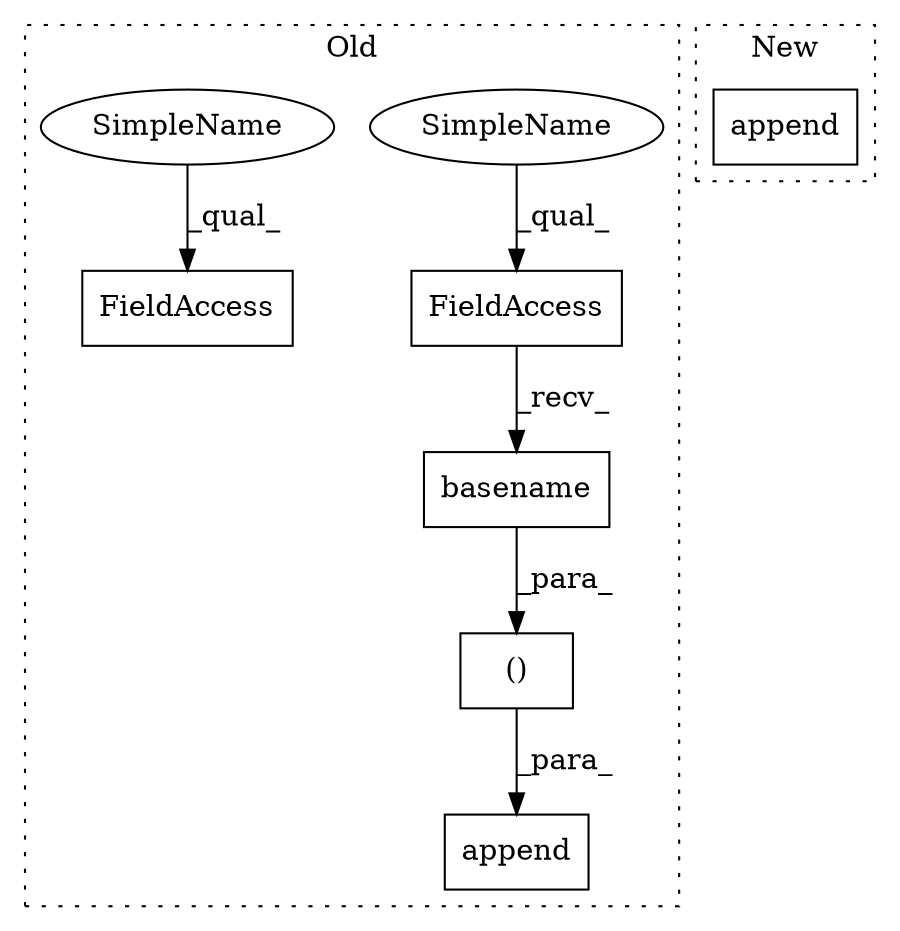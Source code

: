 digraph G {
subgraph cluster0 {
1 [label="basename" a="32" s="14131,14141" l="9,1" shape="box"];
3 [label="FieldAccess" a="22" s="14123" l="7" shape="box"];
4 [label="FieldAccess" a="22" s="14102" l="7" shape="box"];
5 [label="append" a="32" s="14088,14157" l="14,2" shape="box"];
6 [label="()" a="106" s="14102" l="55" shape="box"];
7 [label="SimpleName" a="42" s="14123" l="2" shape="ellipse"];
8 [label="SimpleName" a="42" s="14102" l="2" shape="ellipse"];
label = "Old";
style="dotted";
}
subgraph cluster1 {
2 [label="append" a="32" s="14136,14171" l="14,2" shape="box"];
label = "New";
style="dotted";
}
1 -> 6 [label="_para_"];
3 -> 1 [label="_recv_"];
6 -> 5 [label="_para_"];
7 -> 3 [label="_qual_"];
8 -> 4 [label="_qual_"];
}